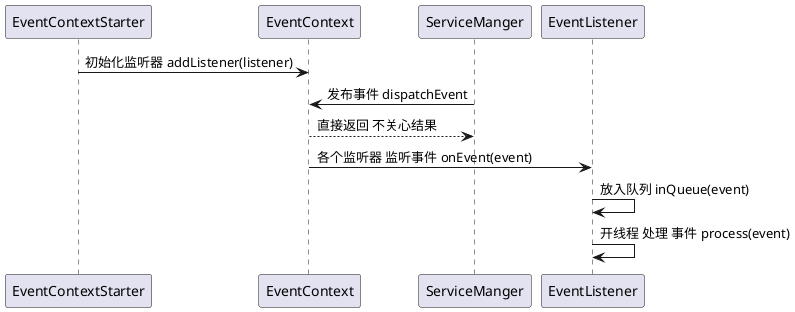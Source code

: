 @startuml
EventContextStarter -> EventContext: 初始化监听器 addListener(listener)
ServiceManger -> EventContext: 发布事件 dispatchEvent
EventContext --> ServiceManger: 直接返回 不关心结果
EventContext -> EventListener: 各个监听器 监听事件 onEvent(event)
EventListener -> EventListener: 放入队列 inQueue(event)
EventListener -> EventListener: 开线程 处理 事件 process(event)
@enduml